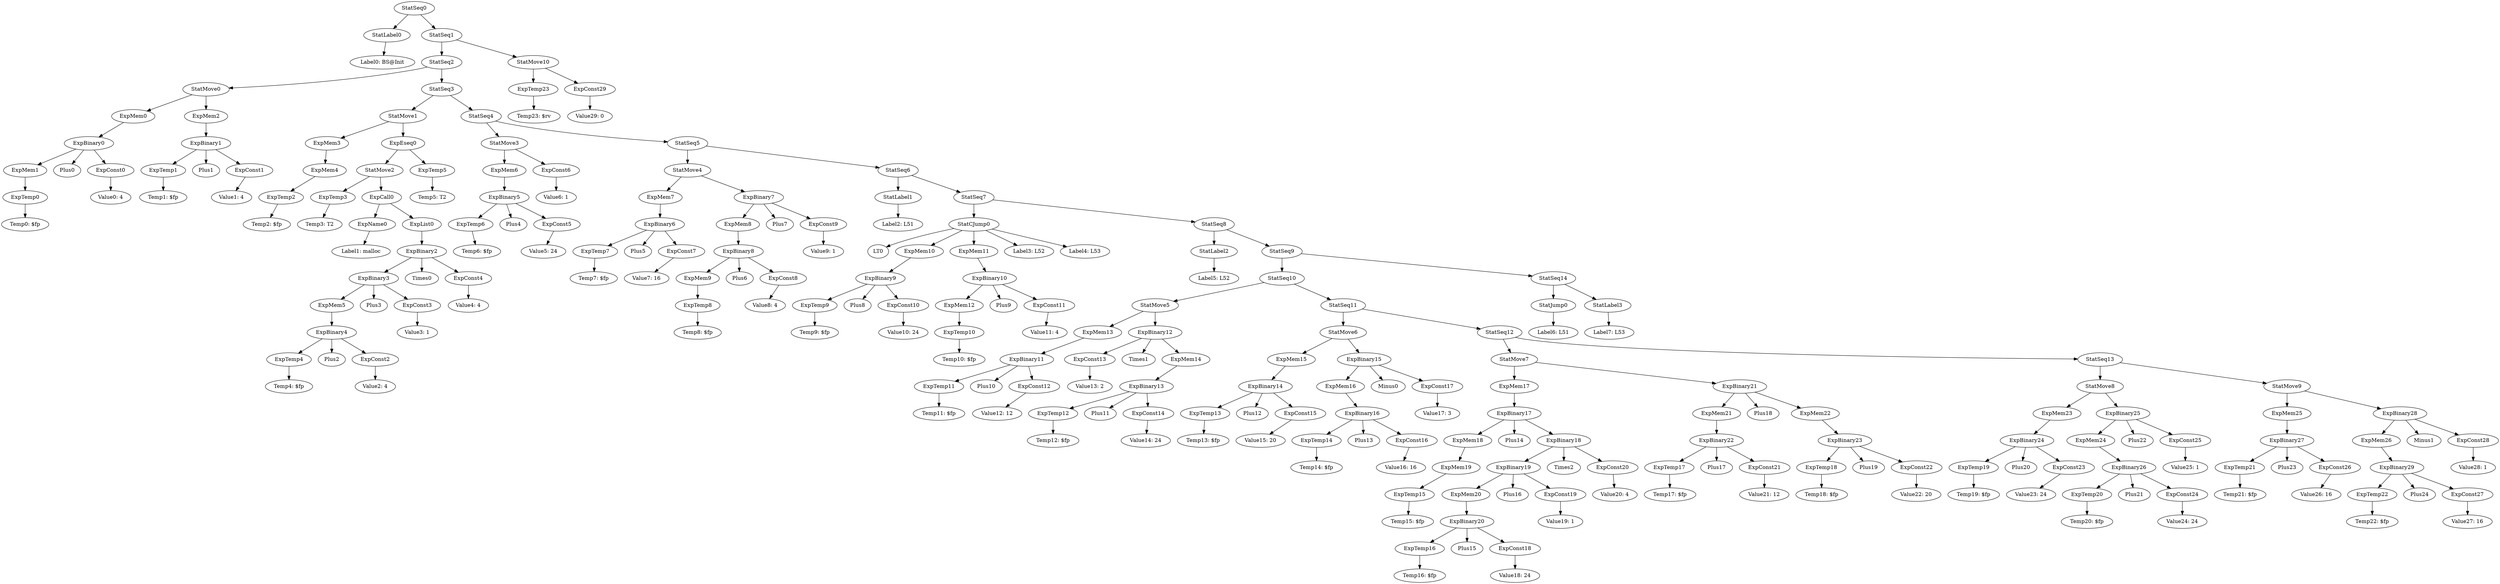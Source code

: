digraph {
	ordering = out;
	ExpConst29 -> "Value29: 0";
	StatMove10 -> ExpTemp23;
	StatMove10 -> ExpConst29;
	StatSeq14 -> StatJump0;
	StatSeq14 -> StatLabel3;
	StatJump0 -> "Label6: L51";
	StatSeq9 -> StatSeq10;
	StatSeq9 -> StatSeq14;
	ExpTemp22 -> "Temp22: $fp";
	StatMove9 -> ExpMem25;
	StatMove9 -> ExpBinary28;
	ExpMem26 -> ExpBinary29;
	ExpMem25 -> ExpBinary27;
	ExpTemp21 -> "Temp21: $fp";
	ExpConst25 -> "Value25: 1";
	ExpBinary25 -> ExpMem24;
	ExpBinary25 -> Plus22;
	ExpBinary25 -> ExpConst25;
	ExpMem24 -> ExpBinary26;
	ExpBinary26 -> ExpTemp20;
	ExpBinary26 -> Plus21;
	ExpBinary26 -> ExpConst24;
	StatMove8 -> ExpMem23;
	StatMove8 -> ExpBinary25;
	ExpMem23 -> ExpBinary24;
	ExpBinary24 -> ExpTemp19;
	ExpBinary24 -> Plus20;
	ExpBinary24 -> ExpConst23;
	StatSeq12 -> StatMove7;
	StatSeq12 -> StatSeq13;
	ExpMem22 -> ExpBinary23;
	ExpConst22 -> "Value22: 20";
	ExpTemp18 -> "Temp18: $fp";
	ExpBinary21 -> ExpMem21;
	ExpBinary21 -> Plus18;
	ExpBinary21 -> ExpMem22;
	ExpConst21 -> "Value21: 12";
	StatMove7 -> ExpMem17;
	StatMove7 -> ExpBinary21;
	ExpMem17 -> ExpBinary17;
	ExpConst20 -> "Value20: 4";
	ExpBinary18 -> ExpBinary19;
	ExpBinary18 -> Times2;
	ExpBinary18 -> ExpConst20;
	ExpBinary19 -> ExpMem20;
	ExpBinary19 -> Plus16;
	ExpBinary19 -> ExpConst19;
	ExpMem20 -> ExpBinary20;
	ExpBinary20 -> ExpTemp16;
	ExpBinary20 -> Plus15;
	ExpBinary20 -> ExpConst18;
	ExpTemp16 -> "Temp16: $fp";
	ExpConst24 -> "Value24: 24";
	StatMove3 -> ExpMem6;
	StatMove3 -> ExpConst6;
	ExpMem6 -> ExpBinary5;
	ExpBinary5 -> ExpTemp6;
	ExpBinary5 -> Plus4;
	ExpBinary5 -> ExpConst5;
	StatSeq11 -> StatMove6;
	StatSeq11 -> StatSeq12;
	ExpTemp6 -> "Temp6: $fp";
	StatSeq3 -> StatMove1;
	StatSeq3 -> StatSeq4;
	ExpConst15 -> "Value15: 20";
	ExpBinary27 -> ExpTemp21;
	ExpBinary27 -> Plus23;
	ExpBinary27 -> ExpConst26;
	ExpList0 -> ExpBinary2;
	StatCJump0 -> LT0;
	StatCJump0 -> ExpMem10;
	StatCJump0 -> ExpMem11;
	StatCJump0 -> "Label3: L52";
	StatCJump0 -> "Label4: L53";
	ExpConst16 -> "Value16: 16";
	ExpBinary28 -> ExpMem26;
	ExpBinary28 -> Minus1;
	ExpBinary28 -> ExpConst28;
	ExpConst4 -> "Value4: 4";
	ExpBinary2 -> ExpBinary3;
	ExpBinary2 -> Times0;
	ExpBinary2 -> ExpConst4;
	ExpTemp19 -> "Temp19: $fp";
	ExpBinary22 -> ExpTemp17;
	ExpBinary22 -> Plus17;
	ExpBinary22 -> ExpConst21;
	StatLabel0 -> "Label0: BS@Init";
	ExpMem5 -> ExpBinary4;
	ExpConst7 -> "Value7: 16";
	ExpConst3 -> "Value3: 1";
	StatLabel3 -> "Label7: L53";
	ExpMem7 -> ExpBinary6;
	ExpBinary3 -> ExpMem5;
	ExpBinary3 -> Plus3;
	ExpBinary3 -> ExpConst3;
	ExpConst26 -> "Value26: 16";
	ExpConst2 -> "Value2: 4";
	ExpConst0 -> "Value0: 4";
	ExpConst17 -> "Value17: 3";
	ExpBinary1 -> ExpTemp1;
	ExpBinary1 -> Plus1;
	ExpBinary1 -> ExpConst1;
	ExpConst10 -> "Value10: 24";
	ExpMem16 -> ExpBinary16;
	ExpBinary6 -> ExpTemp7;
	ExpBinary6 -> Plus5;
	ExpBinary6 -> ExpConst7;
	ExpMem0 -> ExpBinary0;
	ExpMem3 -> ExpMem4;
	StatMove0 -> ExpMem0;
	StatMove0 -> ExpMem2;
	ExpMem1 -> ExpTemp0;
	ExpConst6 -> "Value6: 1";
	ExpTemp23 -> "Temp23: $rv";
	StatSeq13 -> StatMove8;
	StatSeq13 -> StatMove9;
	ExpTemp17 -> "Temp17: $fp";
	ExpMem9 -> ExpTemp8;
	ExpBinary4 -> ExpTemp4;
	ExpBinary4 -> Plus2;
	ExpBinary4 -> ExpConst2;
	ExpTemp1 -> "Temp1: $fp";
	ExpMem21 -> ExpBinary22;
	ExpConst5 -> "Value5: 24";
	StatSeq0 -> StatLabel0;
	StatSeq0 -> StatSeq1;
	ExpEseq0 -> StatMove2;
	ExpEseq0 -> ExpTemp5;
	ExpTemp11 -> "Temp11: $fp";
	ExpTemp3 -> "Temp3: T2";
	StatSeq8 -> StatLabel2;
	StatSeq8 -> StatSeq9;
	ExpTemp0 -> "Temp0: $fp";
	ExpTemp7 -> "Temp7: $fp";
	ExpConst1 -> "Value1: 4";
	ExpMem15 -> ExpBinary14;
	ExpTemp8 -> "Temp8: $fp";
	ExpConst12 -> "Value12: 12";
	StatMove1 -> ExpMem3;
	StatMove1 -> ExpEseq0;
	ExpMem13 -> ExpBinary11;
	StatSeq2 -> StatMove0;
	StatSeq2 -> StatSeq3;
	ExpTemp2 -> "Temp2: $fp";
	ExpBinary0 -> ExpMem1;
	ExpBinary0 -> Plus0;
	ExpBinary0 -> ExpConst0;
	ExpBinary11 -> ExpTemp11;
	ExpBinary11 -> Plus10;
	ExpBinary11 -> ExpConst12;
	ExpMem4 -> ExpTemp2;
	ExpTemp20 -> "Temp20: $fp";
	ExpConst8 -> "Value8: 4";
	ExpName0 -> "Label1: malloc";
	ExpMem14 -> ExpBinary13;
	StatSeq4 -> StatMove3;
	StatSeq4 -> StatSeq5;
	StatSeq1 -> StatSeq2;
	StatSeq1 -> StatMove10;
	ExpMem2 -> ExpBinary1;
	ExpConst23 -> "Value23: 24";
	ExpTemp12 -> "Temp12: $fp";
	ExpCall0 -> ExpName0;
	ExpCall0 -> ExpList0;
	ExpTemp4 -> "Temp4: $fp";
	ExpBinary8 -> ExpMem9;
	ExpBinary8 -> Plus6;
	ExpBinary8 -> ExpConst8;
	ExpMem8 -> ExpBinary8;
	StatLabel1 -> "Label2: L51";
	StatSeq6 -> StatLabel1;
	StatSeq6 -> StatSeq7;
	ExpTemp9 -> "Temp9: $fp";
	ExpBinary7 -> ExpMem8;
	ExpBinary7 -> Plus7;
	ExpBinary7 -> ExpConst9;
	ExpBinary9 -> ExpTemp9;
	ExpBinary9 -> Plus8;
	ExpBinary9 -> ExpConst10;
	ExpMem10 -> ExpBinary9;
	ExpTemp10 -> "Temp10: $fp";
	ExpMem12 -> ExpTemp10;
	ExpBinary10 -> ExpMem12;
	ExpBinary10 -> Plus9;
	ExpBinary10 -> ExpConst11;
	ExpConst11 -> "Value11: 4";
	ExpMem11 -> ExpBinary10;
	ExpConst27 -> "Value27: 16";
	StatSeq7 -> StatCJump0;
	StatSeq7 -> StatSeq8;
	ExpConst18 -> "Value18: 24";
	ExpBinary12 -> ExpConst13;
	ExpBinary12 -> Times1;
	ExpBinary12 -> ExpMem14;
	ExpConst9 -> "Value9: 1";
	StatMove5 -> ExpMem13;
	StatMove5 -> ExpBinary12;
	StatMove4 -> ExpMem7;
	StatMove4 -> ExpBinary7;
	StatLabel2 -> "Label5: L52";
	ExpConst13 -> "Value13: 2";
	ExpTemp13 -> "Temp13: $fp";
	ExpBinary23 -> ExpTemp18;
	ExpBinary23 -> Plus19;
	ExpBinary23 -> ExpConst22;
	StatMove2 -> ExpTemp3;
	StatMove2 -> ExpCall0;
	ExpBinary13 -> ExpTemp12;
	ExpBinary13 -> Plus11;
	ExpBinary13 -> ExpConst14;
	ExpConst14 -> "Value14: 24";
	StatSeq10 -> StatMove5;
	StatSeq10 -> StatSeq11;
	ExpTemp15 -> "Temp15: $fp";
	ExpBinary29 -> ExpTemp22;
	ExpBinary29 -> Plus24;
	ExpBinary29 -> ExpConst27;
	StatSeq5 -> StatMove4;
	StatSeq5 -> StatSeq6;
	ExpBinary14 -> ExpTemp13;
	ExpBinary14 -> Plus12;
	ExpBinary14 -> ExpConst15;
	ExpConst19 -> "Value19: 1";
	ExpTemp14 -> "Temp14: $fp";
	ExpConst28 -> "Value28: 1";
	ExpBinary16 -> ExpTemp14;
	ExpBinary16 -> Plus13;
	ExpBinary16 -> ExpConst16;
	ExpBinary15 -> ExpMem16;
	ExpBinary15 -> Minus0;
	ExpBinary15 -> ExpConst17;
	StatMove6 -> ExpMem15;
	StatMove6 -> ExpBinary15;
	ExpMem19 -> ExpTemp15;
	ExpMem18 -> ExpMem19;
	ExpTemp5 -> "Temp5: T2";
	ExpBinary17 -> ExpMem18;
	ExpBinary17 -> Plus14;
	ExpBinary17 -> ExpBinary18;
}

